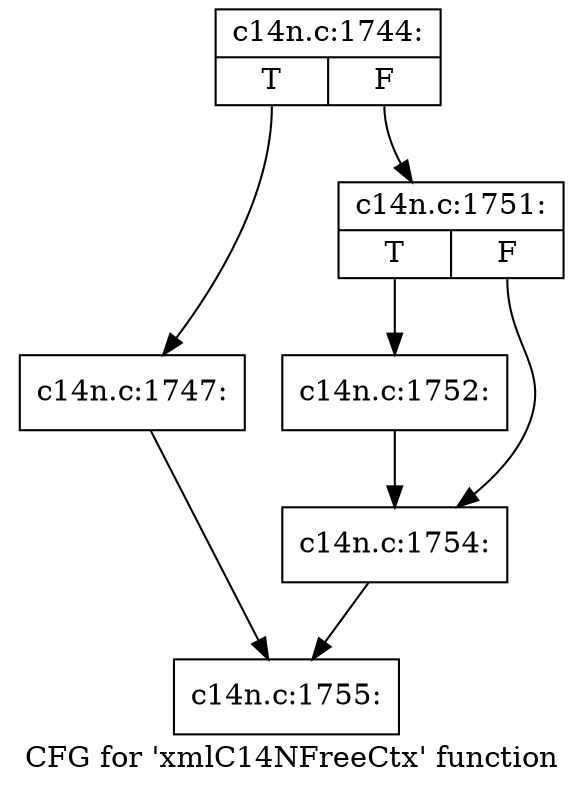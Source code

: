 digraph "CFG for 'xmlC14NFreeCtx' function" {
	label="CFG for 'xmlC14NFreeCtx' function";

	Node0x55fe83c99190 [shape=record,label="{c14n.c:1744:|{<s0>T|<s1>F}}"];
	Node0x55fe83c99190:s0 -> Node0x55fe83c992b0;
	Node0x55fe83c99190:s1 -> Node0x55fe83c99300;
	Node0x55fe83c992b0 [shape=record,label="{c14n.c:1747:}"];
	Node0x55fe83c992b0 -> Node0x55fe83c991e0;
	Node0x55fe83c99300 [shape=record,label="{c14n.c:1751:|{<s0>T|<s1>F}}"];
	Node0x55fe83c99300:s0 -> Node0x55fe83c9bad0;
	Node0x55fe83c99300:s1 -> Node0x55fe83c9bb20;
	Node0x55fe83c9bad0 [shape=record,label="{c14n.c:1752:}"];
	Node0x55fe83c9bad0 -> Node0x55fe83c9bb20;
	Node0x55fe83c9bb20 [shape=record,label="{c14n.c:1754:}"];
	Node0x55fe83c9bb20 -> Node0x55fe83c991e0;
	Node0x55fe83c991e0 [shape=record,label="{c14n.c:1755:}"];
}
